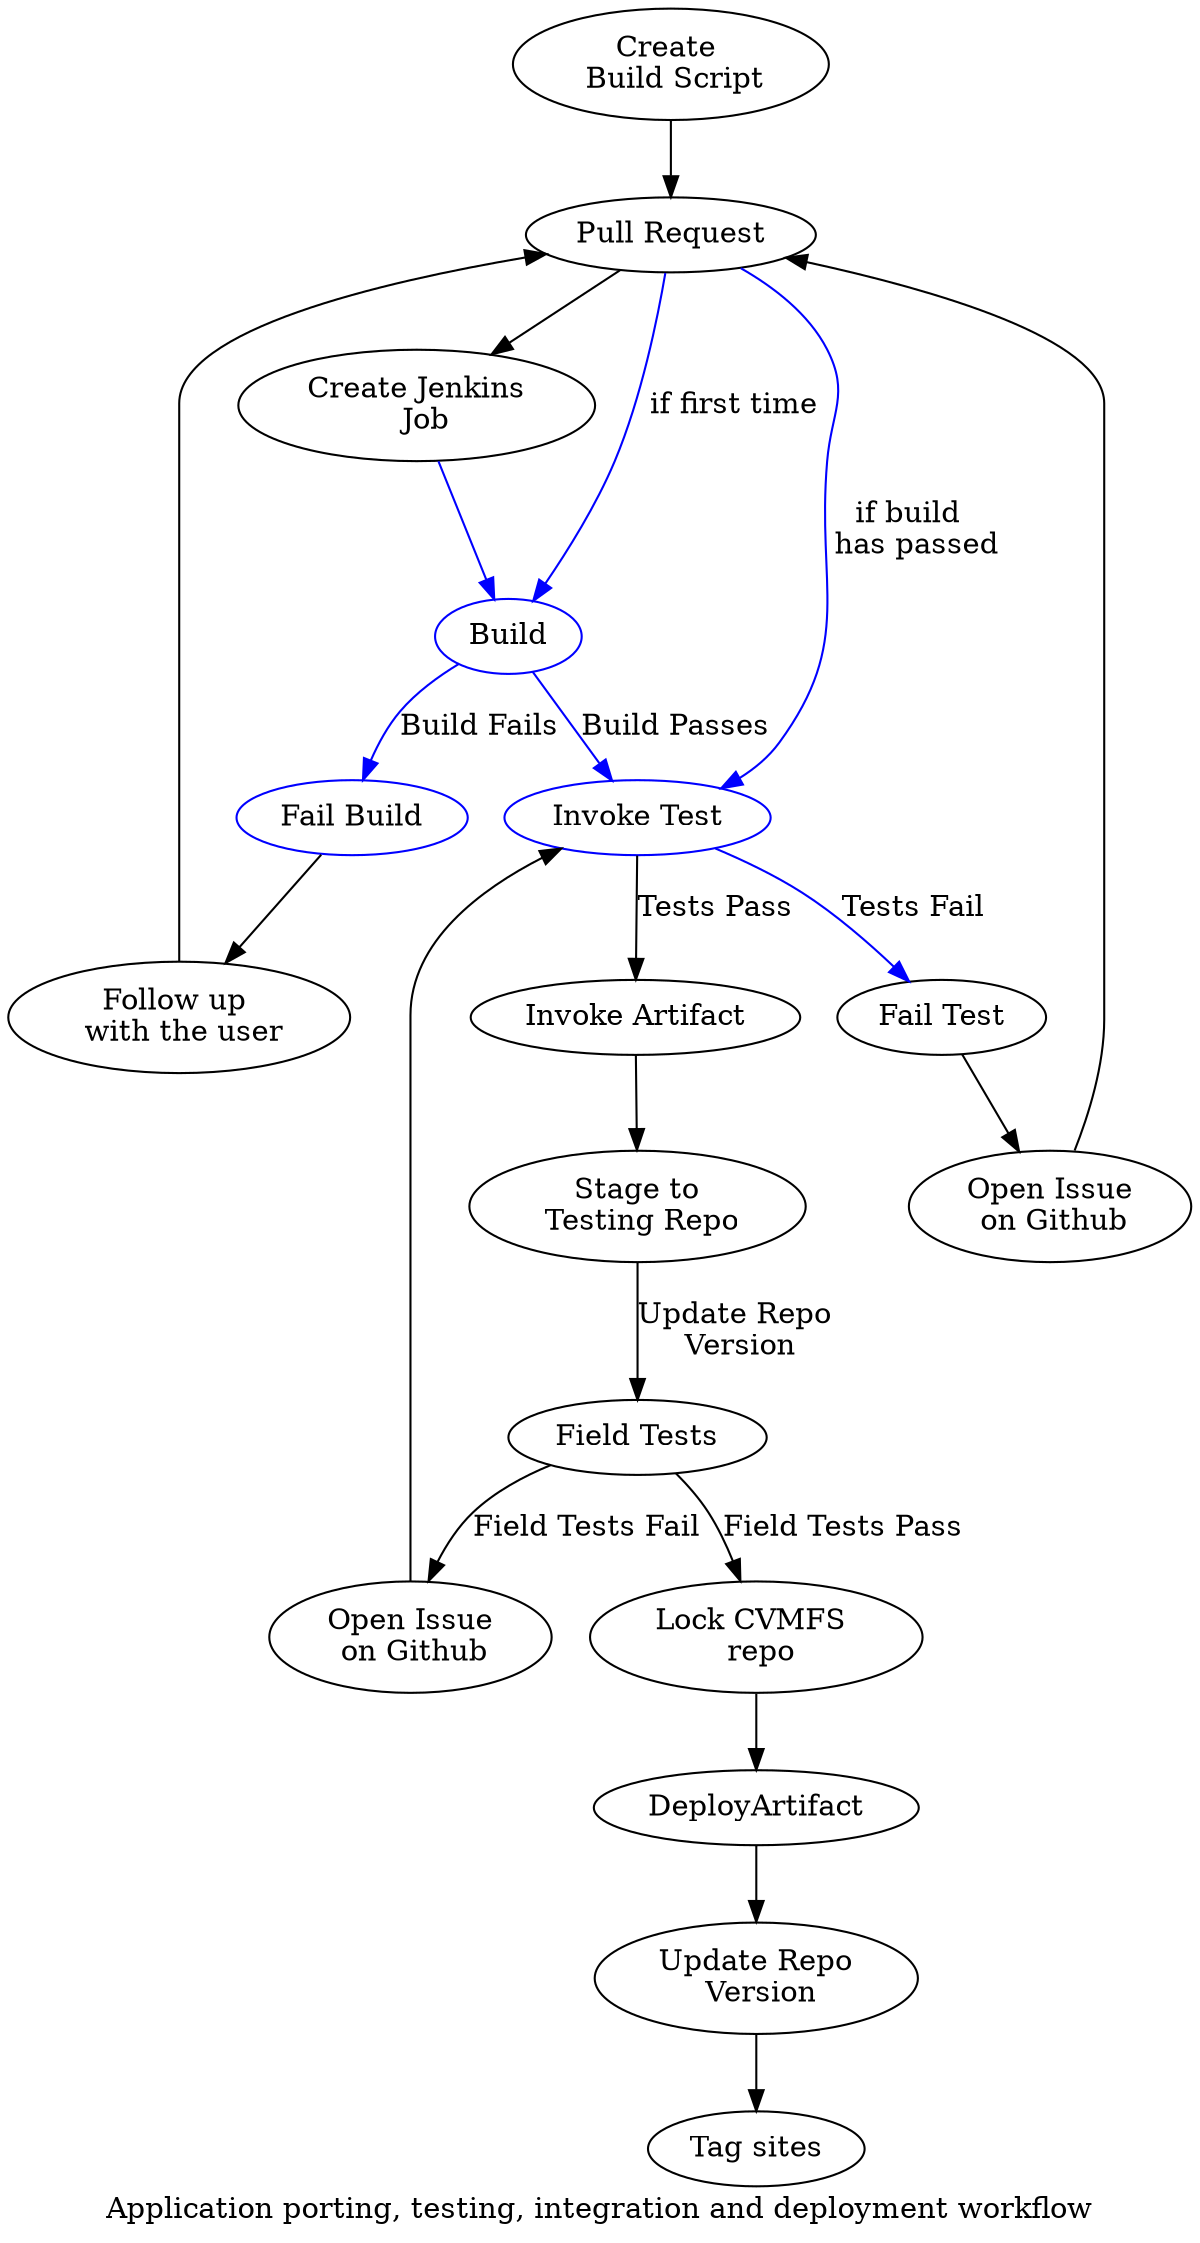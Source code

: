 ###############################################
# Africa-Arabia Regional Operations Centre
# This source code is under the copyright of the CSIR.
# Title                   : PortingWorkflow.dot
# First Author            : Bruce Becker
# Institute               : CSIR Meraka Insitute
###############################################
#
# This describes the workflow that new applications follow when
# proposed for integration into the SAGrid CVMFS repository.
#
# The procedure is essentially
# Propose -> Build -> Test -> Deploy -> Tag
# There are branches for failure and success at each of these
# major nodes

# Certain tasks have to be done by humans, while others are
# done by spiffy robots, like Jenkins or webhooks.
# Manual tasks are shown in fat black arrows, while
# Automated tasks are shown in fat blue arrows

digraph G{
label = "Application porting, testing, integration and deployment workflow"
aize = "4,4";

# First, we define all the vertices
# Each vertex implies an action, so we want to create links to the documentaiton
# of that action. What does the user and the developer need to know ?

BuildScript          [label="Create \n Build Script"       URL="docs/Build.md"];
PullRequest          [label="Pull Request"       URL="docs/PullRequest.md"];
CreateJenkinsJob    [label="Create Jenkins\n  Job" URL="docs/JenkinsJob.md"];
Build               [label="Build"              URL="docs/Build.md"           color="blue"];
FailBuild           [label="Fail Build"         URL="docs/FailBuild.md"       color="blue"];
UserContactBuild    [label="Follow up \n with the user"  URL="docs/UserBuildFollowup.md" color="black"];
InvokeTest          [label="Invoke Test"        URL="docs/InvokeTest.md"      color="blue"];
FailTest            [label="Fail Test"          URL="docs/FailTest.md"];
UserContactTest     [label="Open Issue\n on Github"  URL="docs/UserTestFollowup.md"   color="black"];
InvokeArtifact      [label="Invoke Artifact"    URL="docs/InvokeArtifact.md"];
StageToTesting      [label="Stage to\n Testing Repo" color="black"];
FieldTests          [label="Field Tests" color="black"];
RepoLock            [label="Lock CVMFS \n repo" color="black"];
FollowUpSites       [label="Open Issue\n on Github" color="black"]
RepoUpdate          [label="Update Repo\n Version" color="black"]
SiteTag             [label="Tag sites" color="black"]

# Start with the Proposal branch - the main branch
BuildScript -> PullRequest                 [color="black"];
PullRequest -> CreateJenkinsJob            [color="black"];
PullRequest -> Build                       [label="if first time" color="blue"];
PullRequest -> InvokeTest                  [label="if build \n has passed" color="blue"];
# Once the Jenkins job has been created, we proceed to build
CreateJenkinsJob -> Build                 [color="blue"];
Build -> InvokeTest                        [label="Build Passes" color="blue"];
Build -> FailBuild                         [label="Build Fails" color="blue"];
FailBuild -> UserContactBuild              [color="black"];
UserContactBuild -> PullRequest            [color="black"];

# We now start the workflow branch that results from a successful build
InvokeTest -> InvokeArtifact              [label="Tests Pass" color="black"];
InvokeTest -> FailTest                    [label="Tests Fail" color="blue"];
FailTest -> UserContactTest               [color="black"];
UserContactTest -> PullRequest            [color="black"];

# We now start the workflow that starts from a successful test
InvokeArtifact -> StageToTesting;
StageToTesting -> FieldTests [label="Update Repo\n Version"];
FieldTests -> RepoLock [label="Field Tests Pass" color="black"];
FieldTests -> FollowUpSites [label="Field Tests Fail"];
FollowUpSites -> InvokeTest;
RepoLock -> DeployArtifact;
DeployArtifact -> RepoUpdate;
RepoUpdate -> SiteTag;
# At this point the application is in the CVMFS repository and is available at all sites which mount that repo

###################################################
# Build Failed Branch
###################################################
}
